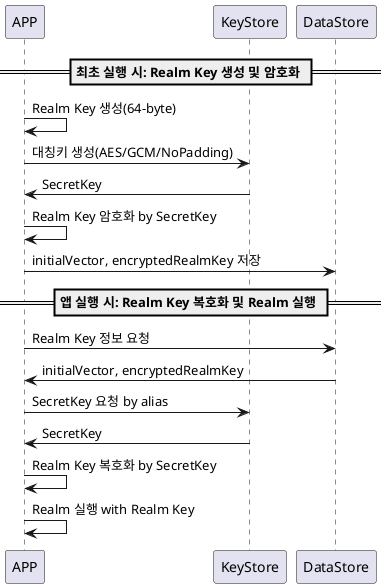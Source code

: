 @startuml
'https://plantuml.com/sequence-diagram

== 최초 실행 시: Realm Key 생성 및 암호화 ==
APP -> APP: Realm Key 생성(64-byte)
APP -> KeyStore: 대칭키 생성(AES/GCM/NoPadding)
KeyStore -> APP: SecretKey
APP -> APP: Realm Key 암호화 by SecretKey
APP -> DataStore: initialVector, encryptedRealmKey 저장

== 앱 실행 시: Realm Key 복호화 및 Realm 실행 ==
APP -> DataStore: Realm Key 정보 요청
DataStore -> APP: initialVector, encryptedRealmKey
APP -> KeyStore: SecretKey 요청 by alias
KeyStore -> APP: SecretKey
APP -> APP: Realm Key 복호화 by SecretKey
APP -> APP: Realm 실행 with Realm Key

@enduml